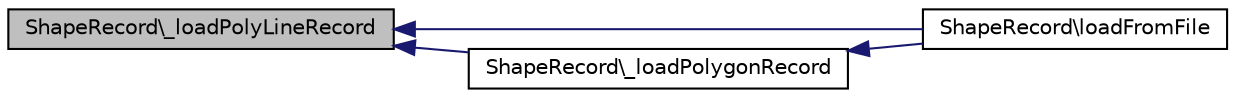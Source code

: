 digraph G
{
  edge [fontname="Helvetica",fontsize="10",labelfontname="Helvetica",labelfontsize="10"];
  node [fontname="Helvetica",fontsize="10",shape=record];
  rankdir="LR";
  Node1 [label="ShapeRecord\\_loadPolyLineRecord",height=0.2,width=0.4,color="black", fillcolor="grey75", style="filled" fontcolor="black"];
  Node1 -> Node2 [dir="back",color="midnightblue",fontsize="10",style="solid",fontname="Helvetica"];
  Node2 [label="ShapeRecord\\loadFromFile",height=0.2,width=0.4,color="black", fillcolor="white", style="filled",URL="$classShapeRecord.html#a8aa28606bbc765c5a4cb059c5c97a9aa"];
  Node1 -> Node3 [dir="back",color="midnightblue",fontsize="10",style="solid",fontname="Helvetica"];
  Node3 [label="ShapeRecord\\_loadPolygonRecord",height=0.2,width=0.4,color="black", fillcolor="white", style="filled",URL="$classShapeRecord.html#a8fa866a245904ae6c706ba073d499bd1"];
  Node3 -> Node2 [dir="back",color="midnightblue",fontsize="10",style="solid",fontname="Helvetica"];
}
